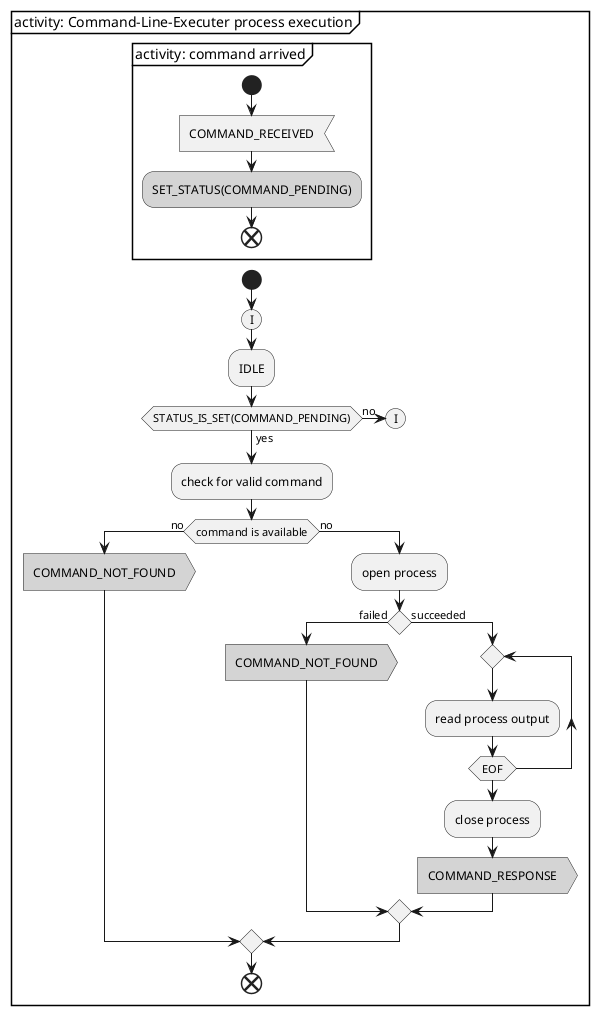 @startuml

skinparam monochrome true

partition "activity: Command-Line-Executer process execution" {

partition "activity: command arrived" {
	start
	:COMMAND_RECEIVED<
	#pink:SET_STATUS(COMMAND_PENDING);
	end
}

start

(I)
:IDLE;

if (STATUS_IS_SET(COMMAND_PENDING)) then (no)
	(I)
	detach
else (yes)

endif

:check for valid command;

if (command is available) then (no)

	#pink:COMMAND_NOT_FOUND>

else (no)

	:open process;

	if () then (failed)

		#pink:COMMAND_NOT_FOUND>

	else (succeeded)
		
		repeat
		:read process output;
		repeatwhile (EOF)

		:close process;

		#pink:COMMAND_RESPONSE>
	endif
endif

end

}
@enduml